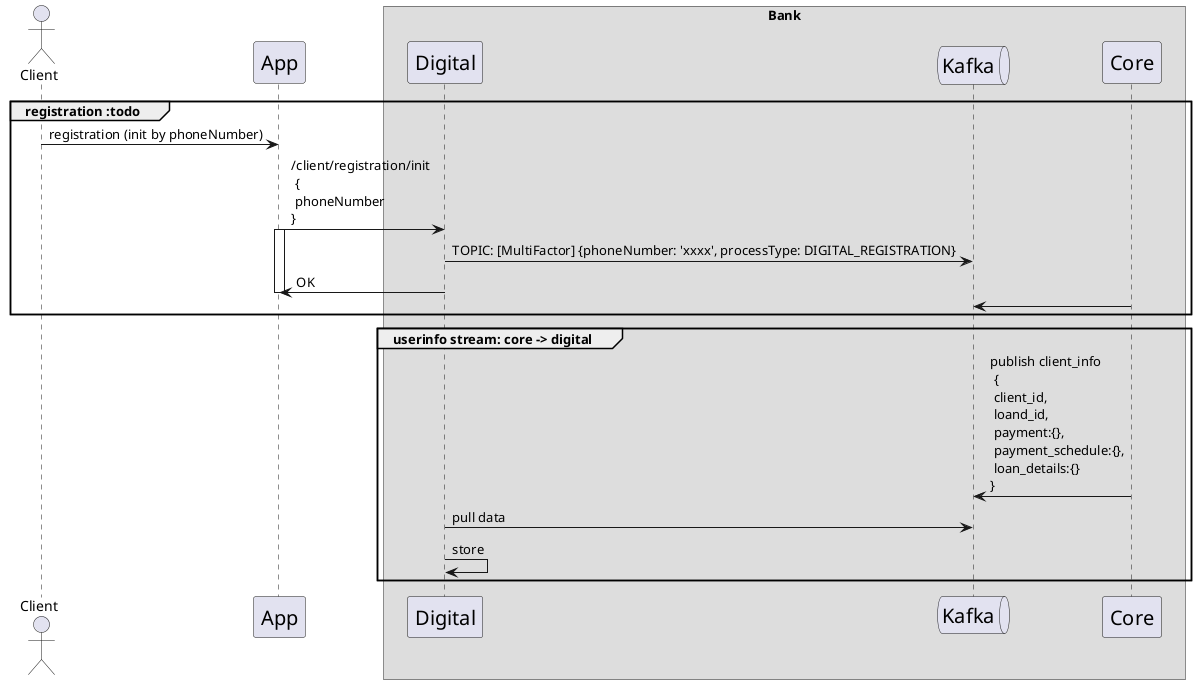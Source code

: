 @startuml
skinparam ParticipantPadding 20
skinparam ParticipantFontSize 20
skinparam QueueFontSize 20
skinparam BoxPadding 30

actor       Client as client
participant "App" as app
box "Bank"
participant "Digital" as digital
queue "Kafka" as kafka
participant "Core" as core
end box


group registration :todo
client -> app: registration (init by phoneNumber)
app -> digital: /client/registration/init \n {\n phoneNumber\n}
activate app
digital -> kafka: TOPIC: [MultiFactor] {phoneNumber: 'xxxx', processType: DIGITAL_REGISTRATION}
digital -> app: OK
deactivate app

core -> kafka
end
group userinfo stream: core -> digital
core -> kafka: publish client_info \n {\n client_id,\n loand_id,\n payment:{}, \n payment_schedule:{},\n loan_details:{}\n}
digital -> kafka: pull data
digital -> digital: store
end
@enduml